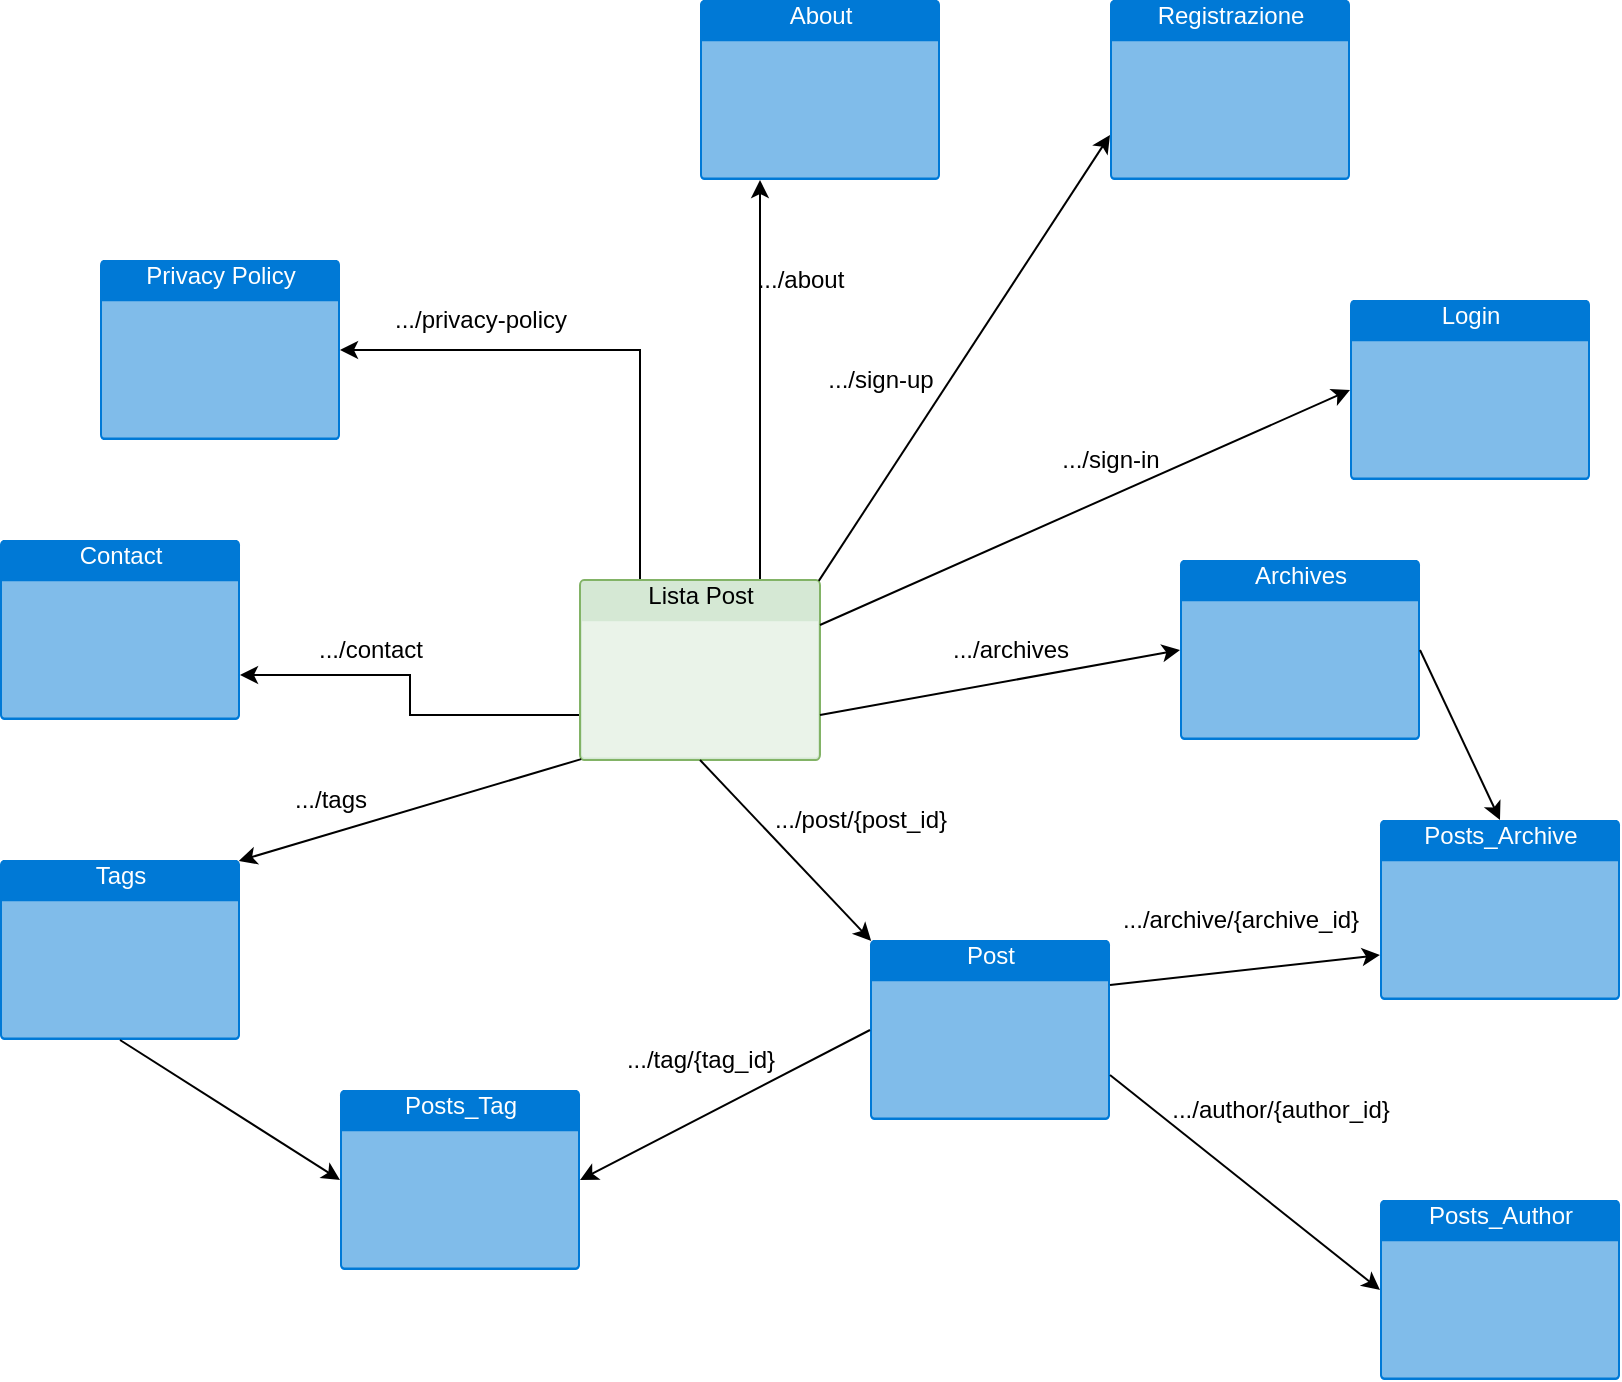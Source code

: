 <mxfile version="13.7.9" type="device" pages="3"><diagram id="DKYtRL0WyXP0NX1jzIjY" name="Utenti non registrati"><mxGraphModel dx="1278" dy="948" grid="1" gridSize="10" guides="1" tooltips="1" connect="1" arrows="1" fold="1" page="1" pageScale="1" pageWidth="3300" pageHeight="4681" math="0" shadow="0"><root><mxCell id="0"/><mxCell id="1" parent="0"/><mxCell id="1zXr4E3dxnPOy6myLb9z-4" value=".../privacy-policy" style="text;html=1;align=center;verticalAlign=middle;resizable=0;points=[];autosize=1;" parent="1" vertex="1"><mxGeometry x="520" y="450" width="100" height="20" as="geometry"/></mxCell><mxCell id="1zXr4E3dxnPOy6myLb9z-3" style="edgeStyle=orthogonalEdgeStyle;rounded=0;orthogonalLoop=1;jettySize=auto;html=1;exitX=0.25;exitY=0;exitDx=0;exitDy=0;exitPerimeter=0;entryX=1;entryY=0.5;entryDx=0;entryDy=0;entryPerimeter=0;" parent="1" source="1zXr4E3dxnPOy6myLb9z-1" target="1zXr4E3dxnPOy6myLb9z-2" edge="1"><mxGeometry relative="1" as="geometry"/></mxCell><mxCell id="1zXr4E3dxnPOy6myLb9z-14" style="edgeStyle=orthogonalEdgeStyle;rounded=0;orthogonalLoop=1;jettySize=auto;html=1;exitX=0;exitY=0.75;exitDx=0;exitDy=0;exitPerimeter=0;entryX=1;entryY=0.75;entryDx=0;entryDy=0;entryPerimeter=0;" parent="1" source="1zXr4E3dxnPOy6myLb9z-1" target="1zXr4E3dxnPOy6myLb9z-13" edge="1"><mxGeometry relative="1" as="geometry"/></mxCell><mxCell id="1zXr4E3dxnPOy6myLb9z-18" style="edgeStyle=orthogonalEdgeStyle;rounded=0;orthogonalLoop=1;jettySize=auto;html=1;exitX=0.75;exitY=0;exitDx=0;exitDy=0;exitPerimeter=0;entryX=0.25;entryY=1;entryDx=0;entryDy=0;entryPerimeter=0;" parent="1" source="1zXr4E3dxnPOy6myLb9z-1" target="1zXr4E3dxnPOy6myLb9z-17" edge="1"><mxGeometry relative="1" as="geometry"/></mxCell><mxCell id="1zXr4E3dxnPOy6myLb9z-1" value="Lista Post&lt;br&gt;" style="html=1;strokeColor=#82b366;fillColor=#d5e8d4;labelPosition=center;verticalLabelPosition=middle;verticalAlign=top;align=center;fontSize=12;outlineConnect=0;spacingTop=-6;shape=mxgraph.sitemap.page;" parent="1" vertex="1"><mxGeometry x="620" y="590" width="120" height="90" as="geometry"/></mxCell><mxCell id="1zXr4E3dxnPOy6myLb9z-2" value="Privacy Policy" style="html=1;strokeColor=none;fillColor=#0079D6;labelPosition=center;verticalLabelPosition=middle;verticalAlign=top;align=center;fontSize=12;outlineConnect=0;spacingTop=-6;fontColor=#FFFFFF;shape=mxgraph.sitemap.page;" parent="1" vertex="1"><mxGeometry x="380" y="430" width="120" height="90" as="geometry"/></mxCell><mxCell id="1zXr4E3dxnPOy6myLb9z-5" value="Posts_Tag" style="html=1;strokeColor=none;fillColor=#0079D6;labelPosition=center;verticalLabelPosition=middle;verticalAlign=top;align=center;fontSize=12;outlineConnect=0;spacingTop=-6;fontColor=#FFFFFF;shape=mxgraph.sitemap.page;" parent="1" vertex="1"><mxGeometry x="500" y="845" width="120" height="90" as="geometry"/></mxCell><mxCell id="1zXr4E3dxnPOy6myLb9z-7" value=".../tag/{tag_id}" style="text;html=1;align=center;verticalAlign=middle;resizable=0;points=[];autosize=1;" parent="1" vertex="1"><mxGeometry x="635" y="820" width="90" height="20" as="geometry"/></mxCell><mxCell id="1zXr4E3dxnPOy6myLb9z-8" value="Post" style="html=1;strokeColor=none;fillColor=#0079D6;labelPosition=center;verticalLabelPosition=middle;verticalAlign=top;align=center;fontSize=12;outlineConnect=0;spacingTop=-6;fontColor=#FFFFFF;shape=mxgraph.sitemap.page;" parent="1" vertex="1"><mxGeometry x="765" y="770" width="120" height="90" as="geometry"/></mxCell><mxCell id="1zXr4E3dxnPOy6myLb9z-10" value=".../post/{post_id}" style="text;html=1;align=center;verticalAlign=middle;resizable=0;points=[];autosize=1;" parent="1" vertex="1"><mxGeometry x="710" y="700" width="100" height="20" as="geometry"/></mxCell><mxCell id="1zXr4E3dxnPOy6myLb9z-13" value="Contact" style="html=1;strokeColor=none;fillColor=#0079D6;labelPosition=center;verticalLabelPosition=middle;verticalAlign=top;align=center;fontSize=12;outlineConnect=0;spacingTop=-6;fontColor=#FFFFFF;shape=mxgraph.sitemap.page;" parent="1" vertex="1"><mxGeometry x="330" y="570" width="120" height="90" as="geometry"/></mxCell><mxCell id="1zXr4E3dxnPOy6myLb9z-15" value=".../contact" style="text;html=1;align=center;verticalAlign=middle;resizable=0;points=[];autosize=1;" parent="1" vertex="1"><mxGeometry x="480" y="615" width="70" height="20" as="geometry"/></mxCell><mxCell id="1zXr4E3dxnPOy6myLb9z-17" value="About" style="html=1;strokeColor=none;fillColor=#0079D6;labelPosition=center;verticalLabelPosition=middle;verticalAlign=top;align=center;fontSize=12;outlineConnect=0;spacingTop=-6;fontColor=#FFFFFF;shape=mxgraph.sitemap.page;" parent="1" vertex="1"><mxGeometry x="680" y="300" width="120" height="90" as="geometry"/></mxCell><mxCell id="1zXr4E3dxnPOy6myLb9z-19" value=".../about" style="text;html=1;align=center;verticalAlign=middle;resizable=0;points=[];autosize=1;" parent="1" vertex="1"><mxGeometry x="700" y="430" width="60" height="20" as="geometry"/></mxCell><mxCell id="1zXr4E3dxnPOy6myLb9z-20" value="Login" style="html=1;strokeColor=none;fillColor=#0079D6;labelPosition=center;verticalLabelPosition=middle;verticalAlign=top;align=center;fontSize=12;outlineConnect=0;spacingTop=-6;fontColor=#FFFFFF;shape=mxgraph.sitemap.page;" parent="1" vertex="1"><mxGeometry x="1005" y="450" width="120" height="90" as="geometry"/></mxCell><mxCell id="1zXr4E3dxnPOy6myLb9z-22" value=".../sign-in" style="text;html=1;align=center;verticalAlign=middle;resizable=0;points=[];autosize=1;" parent="1" vertex="1"><mxGeometry x="855" y="520" width="60" height="20" as="geometry"/></mxCell><mxCell id="1zXr4E3dxnPOy6myLb9z-31" value="Registrazione" style="html=1;strokeColor=none;fillColor=#0079D6;labelPosition=center;verticalLabelPosition=middle;verticalAlign=top;align=center;fontSize=12;outlineConnect=0;spacingTop=-6;fontColor=#FFFFFF;shape=mxgraph.sitemap.page;" parent="1" vertex="1"><mxGeometry x="885" y="300" width="120" height="90" as="geometry"/></mxCell><mxCell id="1zXr4E3dxnPOy6myLb9z-32" value="" style="endArrow=classic;html=1;entryX=0;entryY=0.75;entryDx=0;entryDy=0;entryPerimeter=0;exitX=0.995;exitY=0.005;exitDx=0;exitDy=0;exitPerimeter=0;" parent="1" source="1zXr4E3dxnPOy6myLb9z-1" target="1zXr4E3dxnPOy6myLb9z-31" edge="1"><mxGeometry width="50" height="50" relative="1" as="geometry"><mxPoint x="770" y="570" as="sourcePoint"/><mxPoint x="820" y="520" as="targetPoint"/></mxGeometry></mxCell><mxCell id="1zXr4E3dxnPOy6myLb9z-33" value=".../sign-up" style="text;html=1;align=center;verticalAlign=middle;resizable=0;points=[];autosize=1;" parent="1" vertex="1"><mxGeometry x="735" y="480" width="70" height="20" as="geometry"/></mxCell><mxCell id="1zXr4E3dxnPOy6myLb9z-34" value="Posts_Author" style="html=1;strokeColor=none;fillColor=#0079D6;labelPosition=center;verticalLabelPosition=middle;verticalAlign=top;align=center;fontSize=12;outlineConnect=0;spacingTop=-6;fontColor=#FFFFFF;shape=mxgraph.sitemap.page;" parent="1" vertex="1"><mxGeometry x="1020" y="900" width="120" height="90" as="geometry"/></mxCell><mxCell id="zaWRcti7B9OVPcXY4Fcp-1" value="Posts_Archive" style="html=1;strokeColor=none;fillColor=#0079D6;labelPosition=center;verticalLabelPosition=middle;verticalAlign=top;align=center;fontSize=12;outlineConnect=0;spacingTop=-6;fontColor=#FFFFFF;shape=mxgraph.sitemap.page;" parent="1" vertex="1"><mxGeometry x="1020" y="710" width="120" height="90" as="geometry"/></mxCell><mxCell id="zaWRcti7B9OVPcXY4Fcp-3" value=".../archive/{archive_id}" style="text;html=1;align=center;verticalAlign=middle;resizable=0;points=[];autosize=1;" parent="1" vertex="1"><mxGeometry x="885" y="750" width="130" height="20" as="geometry"/></mxCell><mxCell id="zaWRcti7B9OVPcXY4Fcp-4" value=".../author/{author_id}" style="text;html=1;align=center;verticalAlign=middle;resizable=0;points=[];autosize=1;" parent="1" vertex="1"><mxGeometry x="910" y="845" width="120" height="20" as="geometry"/></mxCell><mxCell id="zaWRcti7B9OVPcXY4Fcp-5" value="" style="endArrow=classic;html=1;exitX=1;exitY=0.25;exitDx=0;exitDy=0;exitPerimeter=0;entryX=0;entryY=0.5;entryDx=0;entryDy=0;entryPerimeter=0;" parent="1" source="1zXr4E3dxnPOy6myLb9z-1" target="1zXr4E3dxnPOy6myLb9z-20" edge="1"><mxGeometry width="50" height="50" relative="1" as="geometry"><mxPoint x="730" y="520" as="sourcePoint"/><mxPoint x="780" y="470" as="targetPoint"/></mxGeometry></mxCell><mxCell id="zaWRcti7B9OVPcXY4Fcp-7" value="Tags" style="html=1;strokeColor=none;fillColor=#0079D6;labelPosition=center;verticalLabelPosition=middle;verticalAlign=top;align=center;fontSize=12;outlineConnect=0;spacingTop=-6;fontColor=#FFFFFF;shape=mxgraph.sitemap.page;" parent="1" vertex="1"><mxGeometry x="330" y="730" width="120" height="90" as="geometry"/></mxCell><mxCell id="zaWRcti7B9OVPcXY4Fcp-8" value="" style="endArrow=classic;html=1;exitX=0;exitY=0.5;exitDx=0;exitDy=0;exitPerimeter=0;entryX=1;entryY=0.5;entryDx=0;entryDy=0;entryPerimeter=0;" parent="1" source="1zXr4E3dxnPOy6myLb9z-8" target="1zXr4E3dxnPOy6myLb9z-5" edge="1"><mxGeometry width="50" height="50" relative="1" as="geometry"><mxPoint x="630" y="920" as="sourcePoint"/><mxPoint x="680" y="870" as="targetPoint"/></mxGeometry></mxCell><mxCell id="zaWRcti7B9OVPcXY4Fcp-9" value="" style="endArrow=classic;html=1;exitX=0.005;exitY=0.995;exitDx=0;exitDy=0;exitPerimeter=0;entryX=0.995;entryY=0.005;entryDx=0;entryDy=0;entryPerimeter=0;" parent="1" source="1zXr4E3dxnPOy6myLb9z-1" target="zaWRcti7B9OVPcXY4Fcp-7" edge="1"><mxGeometry width="50" height="50" relative="1" as="geometry"><mxPoint x="510" y="800" as="sourcePoint"/><mxPoint x="560" y="750" as="targetPoint"/></mxGeometry></mxCell><mxCell id="zaWRcti7B9OVPcXY4Fcp-11" value=".../tags" style="text;html=1;align=center;verticalAlign=middle;resizable=0;points=[];autosize=1;" parent="1" vertex="1"><mxGeometry x="470" y="690" width="50" height="20" as="geometry"/></mxCell><mxCell id="zaWRcti7B9OVPcXY4Fcp-12" value="" style="endArrow=classic;html=1;exitX=0.5;exitY=1;exitDx=0;exitDy=0;exitPerimeter=0;entryX=0;entryY=0.5;entryDx=0;entryDy=0;entryPerimeter=0;" parent="1" source="zaWRcti7B9OVPcXY4Fcp-7" target="1zXr4E3dxnPOy6myLb9z-5" edge="1"><mxGeometry width="50" height="50" relative="1" as="geometry"><mxPoint x="330" y="940" as="sourcePoint"/><mxPoint x="380" y="890" as="targetPoint"/></mxGeometry></mxCell><mxCell id="zaWRcti7B9OVPcXY4Fcp-14" value="" style="endArrow=classic;html=1;exitX=0.5;exitY=1;exitDx=0;exitDy=0;exitPerimeter=0;entryX=0.005;entryY=0.005;entryDx=0;entryDy=0;entryPerimeter=0;" parent="1" source="1zXr4E3dxnPOy6myLb9z-1" target="1zXr4E3dxnPOy6myLb9z-8" edge="1"><mxGeometry width="50" height="50" relative="1" as="geometry"><mxPoint x="650" y="800" as="sourcePoint"/><mxPoint x="700" y="750" as="targetPoint"/></mxGeometry></mxCell><mxCell id="zaWRcti7B9OVPcXY4Fcp-15" value="" style="endArrow=classic;html=1;exitX=1;exitY=0.75;exitDx=0;exitDy=0;exitPerimeter=0;entryX=0;entryY=0.5;entryDx=0;entryDy=0;entryPerimeter=0;" parent="1" source="1zXr4E3dxnPOy6myLb9z-8" target="1zXr4E3dxnPOy6myLb9z-34" edge="1"><mxGeometry width="50" height="50" relative="1" as="geometry"><mxPoint x="900" y="1000" as="sourcePoint"/><mxPoint x="950" y="950" as="targetPoint"/></mxGeometry></mxCell><mxCell id="zaWRcti7B9OVPcXY4Fcp-16" value="" style="endArrow=classic;html=1;exitX=1;exitY=0.25;exitDx=0;exitDy=0;exitPerimeter=0;entryX=0;entryY=0.75;entryDx=0;entryDy=0;entryPerimeter=0;" parent="1" source="1zXr4E3dxnPOy6myLb9z-8" target="zaWRcti7B9OVPcXY4Fcp-1" edge="1"><mxGeometry width="50" height="50" relative="1" as="geometry"><mxPoint x="950" y="820" as="sourcePoint"/><mxPoint x="1000" y="770" as="targetPoint"/></mxGeometry></mxCell><mxCell id="zaWRcti7B9OVPcXY4Fcp-17" value="Archives" style="html=1;strokeColor=none;fillColor=#0079D6;labelPosition=center;verticalLabelPosition=middle;verticalAlign=top;align=center;fontSize=12;outlineConnect=0;spacingTop=-6;fontColor=#FFFFFF;shape=mxgraph.sitemap.page;" parent="1" vertex="1"><mxGeometry x="920" y="580" width="120" height="90" as="geometry"/></mxCell><mxCell id="zaWRcti7B9OVPcXY4Fcp-18" value="" style="endArrow=classic;html=1;exitX=1;exitY=0.75;exitDx=0;exitDy=0;exitPerimeter=0;entryX=0;entryY=0.5;entryDx=0;entryDy=0;entryPerimeter=0;" parent="1" source="1zXr4E3dxnPOy6myLb9z-1" target="zaWRcti7B9OVPcXY4Fcp-17" edge="1"><mxGeometry width="50" height="50" relative="1" as="geometry"><mxPoint x="830" y="680" as="sourcePoint"/><mxPoint x="880" y="630" as="targetPoint"/></mxGeometry></mxCell><mxCell id="zaWRcti7B9OVPcXY4Fcp-19" value="" style="endArrow=classic;html=1;exitX=1;exitY=0.5;exitDx=0;exitDy=0;exitPerimeter=0;entryX=0.5;entryY=0;entryDx=0;entryDy=0;entryPerimeter=0;" parent="1" source="zaWRcti7B9OVPcXY4Fcp-17" target="zaWRcti7B9OVPcXY4Fcp-1" edge="1"><mxGeometry width="50" height="50" relative="1" as="geometry"><mxPoint x="1140" y="640" as="sourcePoint"/><mxPoint x="1190" y="590" as="targetPoint"/></mxGeometry></mxCell><mxCell id="zaWRcti7B9OVPcXY4Fcp-20" value=".../archives" style="text;html=1;align=center;verticalAlign=middle;resizable=0;points=[];autosize=1;" parent="1" vertex="1"><mxGeometry x="800" y="615" width="70" height="20" as="geometry"/></mxCell></root></mxGraphModel></diagram><diagram id="Bfm7v6-YdujsNiRxr826" name="Utenti autenticati"><mxGraphModel dx="1086" dy="806" grid="1" gridSize="10" guides="1" tooltips="1" connect="1" arrows="1" fold="1" page="1" pageScale="1" pageWidth="3300" pageHeight="4681" math="0" shadow="0"><root><mxCell id="M77mrjHyZ-LcCbb4C94L-0"/><mxCell id="M77mrjHyZ-LcCbb4C94L-1" parent="M77mrjHyZ-LcCbb4C94L-0"/><mxCell id="pf2yN6vaCYIAkmHoJDZb-4" value="Lista Post" style="html=1;strokeColor=#82b366;fillColor=#d5e8d4;labelPosition=center;verticalLabelPosition=middle;verticalAlign=top;align=center;fontSize=12;outlineConnect=0;spacingTop=-6;shape=mxgraph.sitemap.page;" parent="M77mrjHyZ-LcCbb4C94L-1" vertex="1"><mxGeometry x="620" y="590" width="150" height="110" as="geometry"/></mxCell><mxCell id="pf2yN6vaCYIAkmHoJDZb-39" style="edgeStyle=orthogonalEdgeStyle;rounded=0;orthogonalLoop=1;jettySize=auto;html=1;exitX=1;exitY=0.5;exitDx=0;exitDy=0;exitPerimeter=0;" parent="M77mrjHyZ-LcCbb4C94L-1" source="pf2yN6vaCYIAkmHoJDZb-14" target="pf2yN6vaCYIAkmHoJDZb-38" edge="1"><mxGeometry relative="1" as="geometry"/></mxCell><mxCell id="pf2yN6vaCYIAkmHoJDZb-14" value="Profilo personale" style="html=1;strokeColor=none;fillColor=#0079D6;labelPosition=center;verticalLabelPosition=middle;verticalAlign=top;align=center;fontSize=12;outlineConnect=0;spacingTop=-6;fontColor=#FFFFFF;shape=mxgraph.sitemap.page;" parent="M77mrjHyZ-LcCbb4C94L-1" vertex="1"><mxGeometry x="1000" y="560" width="120" height="90" as="geometry"/></mxCell><mxCell id="pf2yN6vaCYIAkmHoJDZb-15" value=".../my-account" style="text;html=1;align=center;verticalAlign=middle;resizable=0;points=[];autosize=1;" parent="M77mrjHyZ-LcCbb4C94L-1" vertex="1"><mxGeometry x="890" y="590" width="90" height="20" as="geometry"/></mxCell><mxCell id="pf2yN6vaCYIAkmHoJDZb-17" value="" style="endArrow=classic;html=1;exitX=0.5;exitY=0;exitDx=0;exitDy=0;exitPerimeter=0;" parent="M77mrjHyZ-LcCbb4C94L-1" source="pf2yN6vaCYIAkmHoJDZb-4" target="pf2yN6vaCYIAkmHoJDZb-4" edge="1"><mxGeometry width="50" height="50" relative="1" as="geometry"><mxPoint x="770" y="570" as="sourcePoint"/><mxPoint x="670" y="480" as="targetPoint"/><Array as="points"><mxPoint x="740" y="530"/></Array></mxGeometry></mxCell><mxCell id="pf2yN6vaCYIAkmHoJDZb-18" value=".../logout" style="text;html=1;align=center;verticalAlign=middle;resizable=0;points=[];autosize=1;" parent="M77mrjHyZ-LcCbb4C94L-1" vertex="1"><mxGeometry x="665" y="510" width="60" height="20" as="geometry"/></mxCell><mxCell id="pf2yN6vaCYIAkmHoJDZb-23" value="" style="endArrow=classic;html=1;entryX=0;entryY=0.5;entryDx=0;entryDy=0;entryPerimeter=0;exitX=1;exitY=0.5;exitDx=0;exitDy=0;exitPerimeter=0;" parent="M77mrjHyZ-LcCbb4C94L-1" source="pf2yN6vaCYIAkmHoJDZb-4" target="pf2yN6vaCYIAkmHoJDZb-14" edge="1"><mxGeometry width="50" height="50" relative="1" as="geometry"><mxPoint x="780" y="640" as="sourcePoint"/><mxPoint x="780" y="470" as="targetPoint"/></mxGeometry></mxCell><mxCell id="pf2yN6vaCYIAkmHoJDZb-38" value="Modifica profilo" style="html=1;strokeColor=none;fillColor=#0079D6;labelPosition=center;verticalLabelPosition=middle;verticalAlign=top;align=center;fontSize=12;outlineConnect=0;spacingTop=-6;fontColor=#FFFFFF;shape=mxgraph.sitemap.page;" parent="M77mrjHyZ-LcCbb4C94L-1" vertex="1"><mxGeometry x="1260" y="560" width="120" height="90" as="geometry"/></mxCell><mxCell id="pf2yN6vaCYIAkmHoJDZb-40" value=".../edit-account" style="text;html=1;align=center;verticalAlign=middle;resizable=0;points=[];autosize=1;" parent="M77mrjHyZ-LcCbb4C94L-1" vertex="1"><mxGeometry x="1140" y="610" width="90" height="20" as="geometry"/></mxCell><mxCell id="pf2yN6vaCYIAkmHoJDZb-41" value="Post personali" style="html=1;strokeColor=none;fillColor=#0079D6;labelPosition=center;verticalLabelPosition=middle;verticalAlign=top;align=center;fontSize=12;outlineConnect=0;spacingTop=-6;fontColor=#FFFFFF;shape=mxgraph.sitemap.page;" parent="M77mrjHyZ-LcCbb4C94L-1" vertex="1"><mxGeometry x="1000" y="430" width="120" height="90" as="geometry"/></mxCell><mxCell id="pf2yN6vaCYIAkmHoJDZb-42" value="" style="endArrow=classic;html=1;entryX=0.005;entryY=0.995;entryDx=0;entryDy=0;entryPerimeter=0;" parent="M77mrjHyZ-LcCbb4C94L-1" target="pf2yN6vaCYIAkmHoJDZb-41" edge="1"><mxGeometry width="50" height="50" relative="1" as="geometry"><mxPoint x="770" y="645" as="sourcePoint"/><mxPoint x="810" y="490" as="targetPoint"/></mxGeometry></mxCell><mxCell id="pf2yN6vaCYIAkmHoJDZb-43" value=".../my-posts" style="text;html=1;align=center;verticalAlign=middle;resizable=0;points=[];autosize=1;" parent="M77mrjHyZ-LcCbb4C94L-1" vertex="1"><mxGeometry x="890" y="520" width="80" height="20" as="geometry"/></mxCell><mxCell id="pf2yN6vaCYIAkmHoJDZb-46" value="Modifica post" style="html=1;strokeColor=none;fillColor=#0079D6;labelPosition=center;verticalLabelPosition=middle;verticalAlign=top;align=center;fontSize=12;outlineConnect=0;spacingTop=-6;fontColor=#FFFFFF;shape=mxgraph.sitemap.page;" parent="M77mrjHyZ-LcCbb4C94L-1" vertex="1"><mxGeometry x="1260" y="455" width="120" height="90" as="geometry"/></mxCell><mxCell id="pf2yN6vaCYIAkmHoJDZb-48" value=".../edit-post/{post_id}" style="text;html=1;align=center;verticalAlign=middle;resizable=0;points=[];autosize=1;" parent="M77mrjHyZ-LcCbb4C94L-1" vertex="1"><mxGeometry x="1105" y="520" width="130" height="20" as="geometry"/></mxCell><mxCell id="pf2yN6vaCYIAkmHoJDZb-51" value="Cancella post" style="html=1;strokeColor=none;fillColor=#0079D6;labelPosition=center;verticalLabelPosition=middle;verticalAlign=top;align=center;fontSize=12;outlineConnect=0;spacingTop=-6;fontColor=#FFFFFF;shape=mxgraph.sitemap.page;" parent="M77mrjHyZ-LcCbb4C94L-1" vertex="1"><mxGeometry x="1260" y="330" width="120" height="90" as="geometry"/></mxCell><mxCell id="pf2yN6vaCYIAkmHoJDZb-53" value=".../delete-post/{post_id}" style="text;html=1;align=center;verticalAlign=middle;resizable=0;points=[];autosize=1;" parent="M77mrjHyZ-LcCbb4C94L-1" vertex="1"><mxGeometry x="1100" y="380" width="140" height="20" as="geometry"/></mxCell><mxCell id="HFWcGV9FyIGJ2f8uqOpE-0" value="" style="endArrow=classic;html=1;" parent="M77mrjHyZ-LcCbb4C94L-1" target="HFWcGV9FyIGJ2f8uqOpE-3" edge="1"><mxGeometry width="50" height="50" relative="1" as="geometry"><mxPoint x="770" y="640" as="sourcePoint"/><mxPoint x="1010" y="640" as="targetPoint"/></mxGeometry></mxCell><mxCell id="HFWcGV9FyIGJ2f8uqOpE-1" value="Modifica Commento" style="html=1;strokeColor=none;fillColor=#0079D6;labelPosition=center;verticalLabelPosition=middle;verticalAlign=top;align=center;fontSize=12;outlineConnect=0;spacingTop=-6;fontColor=#FFFFFF;shape=mxgraph.sitemap.page;" parent="M77mrjHyZ-LcCbb4C94L-1" vertex="1"><mxGeometry x="1260" y="680" width="120" height="90" as="geometry"/></mxCell><mxCell id="HFWcGV9FyIGJ2f8uqOpE-2" value=".../my-comments" style="text;html=1;align=center;verticalAlign=middle;resizable=0;points=[];autosize=1;" parent="M77mrjHyZ-LcCbb4C94L-1" vertex="1"><mxGeometry x="890" y="670" width="100" height="20" as="geometry"/></mxCell><mxCell id="HFWcGV9FyIGJ2f8uqOpE-3" value="Commenti Personali" style="html=1;strokeColor=none;fillColor=#0079D6;labelPosition=center;verticalLabelPosition=middle;verticalAlign=top;align=center;fontSize=12;outlineConnect=0;spacingTop=-6;fontColor=#FFFFFF;shape=mxgraph.sitemap.page;" parent="M77mrjHyZ-LcCbb4C94L-1" vertex="1"><mxGeometry x="1000" y="720" width="120" height="90" as="geometry"/></mxCell><mxCell id="HFWcGV9FyIGJ2f8uqOpE-4" value="Cancella Commento" style="html=1;strokeColor=none;fillColor=#0079D6;labelPosition=center;verticalLabelPosition=middle;verticalAlign=top;align=center;fontSize=12;outlineConnect=0;spacingTop=-6;fontColor=#FFFFFF;shape=mxgraph.sitemap.page;" parent="M77mrjHyZ-LcCbb4C94L-1" vertex="1"><mxGeometry x="1260" y="820" width="120" height="90" as="geometry"/></mxCell><mxCell id="HFWcGV9FyIGJ2f8uqOpE-5" value="" style="endArrow=classic;html=1;exitX=1;exitY=0.25;exitDx=0;exitDy=0;exitPerimeter=0;" parent="M77mrjHyZ-LcCbb4C94L-1" source="HFWcGV9FyIGJ2f8uqOpE-3" target="HFWcGV9FyIGJ2f8uqOpE-1" edge="1"><mxGeometry width="50" height="50" relative="1" as="geometry"><mxPoint x="1150" y="610" as="sourcePoint"/><mxPoint x="1200" y="560" as="targetPoint"/></mxGeometry></mxCell><mxCell id="HFWcGV9FyIGJ2f8uqOpE-6" value="" style="endArrow=classic;html=1;" parent="M77mrjHyZ-LcCbb4C94L-1" source="HFWcGV9FyIGJ2f8uqOpE-3" target="HFWcGV9FyIGJ2f8uqOpE-4" edge="1"><mxGeometry width="50" height="50" relative="1" as="geometry"><mxPoint x="1150" y="680" as="sourcePoint"/><mxPoint x="1230" y="740" as="targetPoint"/></mxGeometry></mxCell><mxCell id="HFWcGV9FyIGJ2f8uqOpE-7" value=".../delete-comment/{comment_id}" style="text;html=1;align=center;verticalAlign=middle;resizable=0;points=[];autosize=1;" parent="M77mrjHyZ-LcCbb4C94L-1" vertex="1"><mxGeometry x="1061" y="830" width="190" height="20" as="geometry"/></mxCell><mxCell id="HFWcGV9FyIGJ2f8uqOpE-8" value=".../edit-comment/{comment_id}" style="text;html=1;align=center;verticalAlign=middle;resizable=0;points=[];autosize=1;" parent="M77mrjHyZ-LcCbb4C94L-1" vertex="1"><mxGeometry x="1071" y="700" width="180" height="20" as="geometry"/></mxCell><mxCell id="tDGTUqotynGkM98vsLRY-0" value="" style="endArrow=classic;html=1;entryX=0;entryY=0.5;entryDx=0;entryDy=0;entryPerimeter=0;" parent="M77mrjHyZ-LcCbb4C94L-1" target="tDGTUqotynGkM98vsLRY-1" edge="1"><mxGeometry width="50" height="50" relative="1" as="geometry"><mxPoint x="770" y="640" as="sourcePoint"/><mxPoint x="1070" y="810" as="targetPoint"/></mxGeometry></mxCell><mxCell id="tDGTUqotynGkM98vsLRY-1" value="Nuovo Post" style="html=1;strokeColor=none;fillColor=#0079D6;labelPosition=center;verticalLabelPosition=middle;verticalAlign=top;align=center;fontSize=12;outlineConnect=0;spacingTop=-6;fontColor=#FFFFFF;shape=mxgraph.sitemap.page;" parent="M77mrjHyZ-LcCbb4C94L-1" vertex="1"><mxGeometry x="1000" y="870" width="120" height="90" as="geometry"/></mxCell><mxCell id="tDGTUqotynGkM98vsLRY-2" value=".../new-post&lt;br&gt;" style="text;html=1;align=center;verticalAlign=middle;resizable=0;points=[];autosize=1;" parent="M77mrjHyZ-LcCbb4C94L-1" vertex="1"><mxGeometry x="900" y="800" width="80" height="20" as="geometry"/></mxCell><mxCell id="-VaL1ET6QBSIPjZL1OGp-1" value="" style="endArrow=classic;html=1;entryX=0;entryY=0.5;entryDx=0;entryDy=0;entryPerimeter=0;" parent="M77mrjHyZ-LcCbb4C94L-1" target="pf2yN6vaCYIAkmHoJDZb-51" edge="1"><mxGeometry width="50" height="50" relative="1" as="geometry"><mxPoint x="1120" y="455" as="sourcePoint"/><mxPoint x="1170" y="405" as="targetPoint"/></mxGeometry></mxCell><mxCell id="-VaL1ET6QBSIPjZL1OGp-2" value="" style="endArrow=classic;html=1;entryX=0;entryY=0.75;entryDx=0;entryDy=0;entryPerimeter=0;" parent="M77mrjHyZ-LcCbb4C94L-1" source="pf2yN6vaCYIAkmHoJDZb-41" target="pf2yN6vaCYIAkmHoJDZb-46" edge="1"><mxGeometry width="50" height="50" relative="1" as="geometry"><mxPoint x="1136" y="480" as="sourcePoint"/><mxPoint x="1186" y="430" as="targetPoint"/></mxGeometry></mxCell></root></mxGraphModel></diagram><diagram id="MXEMTeh726jIhtfubgH_" name="Admin"><mxGraphModel dx="1086" dy="806" grid="1" gridSize="10" guides="1" tooltips="1" connect="1" arrows="1" fold="1" page="1" pageScale="1" pageWidth="3300" pageHeight="4681" math="0" shadow="0"><root><mxCell id="4jHqKsB1oHpSWsvtvXtQ-0"/><mxCell id="4jHqKsB1oHpSWsvtvXtQ-1" parent="4jHqKsB1oHpSWsvtvXtQ-0"/><mxCell id="7Rr9mYwOvpVhduwID-yM-5" value="Lista Post" style="html=1;strokeColor=#82b366;fillColor=#d5e8d4;labelPosition=center;verticalLabelPosition=middle;verticalAlign=top;align=center;fontSize=12;outlineConnect=0;spacingTop=-6;shape=mxgraph.sitemap.page;" parent="4jHqKsB1oHpSWsvtvXtQ-1" vertex="1"><mxGeometry x="620" y="590" width="150" height="110" as="geometry"/></mxCell><mxCell id="7Rr9mYwOvpVhduwID-yM-15" style="edgeStyle=orthogonalEdgeStyle;rounded=0;orthogonalLoop=1;jettySize=auto;html=1;exitX=1;exitY=0.5;exitDx=0;exitDy=0;exitPerimeter=0;" parent="4jHqKsB1oHpSWsvtvXtQ-1" source="7Rr9mYwOvpVhduwID-yM-16" target="7Rr9mYwOvpVhduwID-yM-37" edge="1"><mxGeometry relative="1" as="geometry"/></mxCell><mxCell id="7Rr9mYwOvpVhduwID-yM-16" value="Profilo personale" style="html=1;strokeColor=none;fillColor=#0079D6;labelPosition=center;verticalLabelPosition=middle;verticalAlign=top;align=center;fontSize=12;outlineConnect=0;spacingTop=-6;fontColor=#FFFFFF;shape=mxgraph.sitemap.page;" parent="4jHqKsB1oHpSWsvtvXtQ-1" vertex="1"><mxGeometry x="1240" y="530" width="115" height="90" as="geometry"/></mxCell><mxCell id="7Rr9mYwOvpVhduwID-yM-17" value=".../my-account" style="text;html=1;align=center;verticalAlign=middle;resizable=0;points=[];autosize=1;" parent="4jHqKsB1oHpSWsvtvXtQ-1" vertex="1"><mxGeometry x="1110" y="550" width="90" height="20" as="geometry"/></mxCell><mxCell id="7Rr9mYwOvpVhduwID-yM-24" value="" style="endArrow=classic;html=1;exitX=1;exitY=0.5;exitDx=0;exitDy=0;exitPerimeter=0;entryX=0;entryY=0.5;entryDx=0;entryDy=0;entryPerimeter=0;" parent="4jHqKsB1oHpSWsvtvXtQ-1" source="7Rr9mYwOvpVhduwID-yM-5" target="7Rr9mYwOvpVhduwID-yM-16" edge="1"><mxGeometry width="50" height="50" relative="1" as="geometry"><mxPoint x="730" y="520" as="sourcePoint"/><mxPoint x="780" y="470" as="targetPoint"/></mxGeometry></mxCell><mxCell id="7Rr9mYwOvpVhduwID-yM-25" value="Tags" style="html=1;strokeColor=none;fillColor=#0079D6;labelPosition=center;verticalLabelPosition=middle;verticalAlign=top;align=center;fontSize=12;outlineConnect=0;spacingTop=-6;fontColor=#FFFFFF;shape=mxgraph.sitemap.page;" parent="4jHqKsB1oHpSWsvtvXtQ-1" vertex="1"><mxGeometry x="500" y="840" width="120" height="90" as="geometry"/></mxCell><mxCell id="7Rr9mYwOvpVhduwID-yM-27" value="" style="endArrow=classic;html=1;exitX=0.5;exitY=1;exitDx=0;exitDy=0;exitPerimeter=0;entryX=0.5;entryY=0;entryDx=0;entryDy=0;entryPerimeter=0;" parent="4jHqKsB1oHpSWsvtvXtQ-1" source="7Rr9mYwOvpVhduwID-yM-5" target="7Rr9mYwOvpVhduwID-yM-25" edge="1"><mxGeometry width="50" height="50" relative="1" as="geometry"><mxPoint x="510" y="800" as="sourcePoint"/><mxPoint x="560" y="750" as="targetPoint"/></mxGeometry></mxCell><mxCell id="7Rr9mYwOvpVhduwID-yM-28" value=".../tags" style="text;html=1;align=center;verticalAlign=middle;resizable=0;points=[];autosize=1;" parent="4jHqKsB1oHpSWsvtvXtQ-1" vertex="1"><mxGeometry x="550" y="765" width="50" height="20" as="geometry"/></mxCell><mxCell id="7Rr9mYwOvpVhduwID-yM-33" value="Archives" style="html=1;strokeColor=none;fillColor=#0079D6;labelPosition=center;verticalLabelPosition=middle;verticalAlign=top;align=center;fontSize=12;outlineConnect=0;spacingTop=-6;fontColor=#FFFFFF;shape=mxgraph.sitemap.page;" parent="4jHqKsB1oHpSWsvtvXtQ-1" vertex="1"><mxGeometry x="780" y="840" width="120" height="90" as="geometry"/></mxCell><mxCell id="7Rr9mYwOvpVhduwID-yM-35" value=".../archives" style="text;html=1;align=center;verticalAlign=middle;resizable=0;points=[];autosize=1;" parent="4jHqKsB1oHpSWsvtvXtQ-1" vertex="1"><mxGeometry x="790" y="765" width="70" height="20" as="geometry"/></mxCell><mxCell id="7Rr9mYwOvpVhduwID-yM-37" value="Modifica profilo" style="html=1;strokeColor=none;fillColor=#0079D6;labelPosition=center;verticalLabelPosition=middle;verticalAlign=top;align=center;fontSize=12;outlineConnect=0;spacingTop=-6;fontColor=#FFFFFF;shape=mxgraph.sitemap.page;" parent="4jHqKsB1oHpSWsvtvXtQ-1" vertex="1"><mxGeometry x="1470" y="530" width="120" height="90" as="geometry"/></mxCell><mxCell id="7Rr9mYwOvpVhduwID-yM-38" value=".../edit-account" style="text;html=1;align=center;verticalAlign=middle;resizable=0;points=[];autosize=1;" parent="4jHqKsB1oHpSWsvtvXtQ-1" vertex="1"><mxGeometry x="1370" y="550" width="90" height="20" as="geometry"/></mxCell><mxCell id="7Rr9mYwOvpVhduwID-yM-40" value="Post personali" style="html=1;strokeColor=none;fillColor=#0079D6;labelPosition=center;verticalLabelPosition=middle;verticalAlign=top;align=center;fontSize=12;outlineConnect=0;spacingTop=-6;fontColor=#FFFFFF;shape=mxgraph.sitemap.page;" parent="4jHqKsB1oHpSWsvtvXtQ-1" vertex="1"><mxGeometry x="1241" y="400" width="120" height="90" as="geometry"/></mxCell><mxCell id="7Rr9mYwOvpVhduwID-yM-41" value="" style="endArrow=classic;html=1;entryX=0.005;entryY=0.995;entryDx=0;entryDy=0;entryPerimeter=0;exitX=1;exitY=0.5;exitDx=0;exitDy=0;exitPerimeter=0;" parent="4jHqKsB1oHpSWsvtvXtQ-1" source="7Rr9mYwOvpVhduwID-yM-5" target="7Rr9mYwOvpVhduwID-yM-40" edge="1"><mxGeometry width="50" height="50" relative="1" as="geometry"><mxPoint x="760" y="540" as="sourcePoint"/><mxPoint x="810" y="490" as="targetPoint"/></mxGeometry></mxCell><mxCell id="7Rr9mYwOvpVhduwID-yM-42" value=".../my-posts" style="text;html=1;align=center;verticalAlign=middle;resizable=0;points=[];autosize=1;" parent="4jHqKsB1oHpSWsvtvXtQ-1" vertex="1"><mxGeometry x="1111" y="480" width="80" height="20" as="geometry"/></mxCell><mxCell id="7Rr9mYwOvpVhduwID-yM-43" value="Modifica post" style="html=1;strokeColor=none;fillColor=#0079D6;labelPosition=center;verticalLabelPosition=middle;verticalAlign=top;align=center;fontSize=12;outlineConnect=0;spacingTop=-6;fontColor=#FFFFFF;shape=mxgraph.sitemap.page;" parent="4jHqKsB1oHpSWsvtvXtQ-1" vertex="1"><mxGeometry x="1470" y="420" width="120" height="90" as="geometry"/></mxCell><mxCell id="7Rr9mYwOvpVhduwID-yM-44" value=".../edit-post/{post_id}" style="text;html=1;align=center;verticalAlign=middle;resizable=0;points=[];autosize=1;" parent="4jHqKsB1oHpSWsvtvXtQ-1" vertex="1"><mxGeometry x="1340" y="490" width="130" height="20" as="geometry"/></mxCell><mxCell id="7Rr9mYwOvpVhduwID-yM-45" value="Cancella post" style="html=1;strokeColor=none;fillColor=#0079D6;labelPosition=center;verticalLabelPosition=middle;verticalAlign=top;align=center;fontSize=12;outlineConnect=0;spacingTop=-6;fontColor=#FFFFFF;shape=mxgraph.sitemap.page;" parent="4jHqKsB1oHpSWsvtvXtQ-1" vertex="1"><mxGeometry x="1470" y="290" width="120" height="90" as="geometry"/></mxCell><mxCell id="7Rr9mYwOvpVhduwID-yM-47" value=".../delete-post/{post_id}" style="text;html=1;align=center;verticalAlign=middle;resizable=0;points=[];autosize=1;" parent="4jHqKsB1oHpSWsvtvXtQ-1" vertex="1"><mxGeometry x="1310" y="330" width="140" height="20" as="geometry"/></mxCell><mxCell id="7Rr9mYwOvpVhduwID-yM-51" value="Gestione post" style="html=1;strokeColor=none;fillColor=#0079D6;labelPosition=center;verticalLabelPosition=middle;verticalAlign=top;align=center;fontSize=12;outlineConnect=0;spacingTop=-6;fontColor=#FFFFFF;shape=mxgraph.sitemap.page;" parent="4jHqKsB1oHpSWsvtvXtQ-1" vertex="1"><mxGeometry x="1241" y="660" width="109" height="80" as="geometry"/></mxCell><mxCell id="7Rr9mYwOvpVhduwID-yM-52" value="Gestione utenti" style="html=1;strokeColor=none;fillColor=#0079D6;labelPosition=center;verticalLabelPosition=middle;verticalAlign=top;align=center;fontSize=12;outlineConnect=0;spacingTop=-6;fontColor=#FFFFFF;shape=mxgraph.sitemap.page;" parent="4jHqKsB1oHpSWsvtvXtQ-1" vertex="1"><mxGeometry x="1241" y="765" width="109" height="75" as="geometry"/></mxCell><mxCell id="7Rr9mYwOvpVhduwID-yM-53" value="Gestione commenti" style="html=1;strokeColor=none;fillColor=#0079D6;labelPosition=center;verticalLabelPosition=middle;verticalAlign=top;align=center;fontSize=12;outlineConnect=0;spacingTop=-6;fontColor=#FFFFFF;shape=mxgraph.sitemap.page;" parent="4jHqKsB1oHpSWsvtvXtQ-1" vertex="1"><mxGeometry x="1240" y="880" width="110" height="70" as="geometry"/></mxCell><mxCell id="lBrT2cxJeQUt_pOovnDy-56" value="" style="endArrow=classic;html=1;exitX=1;exitY=0.5;exitDx=0;exitDy=0;exitPerimeter=0;entryX=0;entryY=0.5;entryDx=0;entryDy=0;entryPerimeter=0;" parent="4jHqKsB1oHpSWsvtvXtQ-1" source="7Rr9mYwOvpVhduwID-yM-5" target="7Rr9mYwOvpVhduwID-yM-51" edge="1"><mxGeometry width="50" height="50" relative="1" as="geometry"><mxPoint x="860" y="670" as="sourcePoint"/><mxPoint x="910" y="620" as="targetPoint"/></mxGeometry></mxCell><mxCell id="lBrT2cxJeQUt_pOovnDy-59" value="" style="endArrow=classic;html=1;exitX=1;exitY=0.5;exitDx=0;exitDy=0;exitPerimeter=0;entryX=0;entryY=0.5;entryDx=0;entryDy=0;entryPerimeter=0;" parent="4jHqKsB1oHpSWsvtvXtQ-1" source="7Rr9mYwOvpVhduwID-yM-5" target="7Rr9mYwOvpVhduwID-yM-52" edge="1"><mxGeometry width="50" height="50" relative="1" as="geometry"><mxPoint x="890" y="690" as="sourcePoint"/><mxPoint x="940" y="640" as="targetPoint"/></mxGeometry></mxCell><mxCell id="lBrT2cxJeQUt_pOovnDy-60" value=".../manage-account" style="text;html=1;align=center;verticalAlign=middle;resizable=0;points=[];autosize=1;" parent="4jHqKsB1oHpSWsvtvXtQ-1" vertex="1"><mxGeometry x="1095" y="745" width="120" height="20" as="geometry"/></mxCell><mxCell id="lBrT2cxJeQUt_pOovnDy-62" value="" style="endArrow=classic;html=1;exitX=1;exitY=0.5;exitDx=0;exitDy=0;exitPerimeter=0;entryX=0;entryY=0.5;entryDx=0;entryDy=0;entryPerimeter=0;" parent="4jHqKsB1oHpSWsvtvXtQ-1" source="7Rr9mYwOvpVhduwID-yM-5" target="7Rr9mYwOvpVhduwID-yM-53" edge="1"><mxGeometry width="50" height="50" relative="1" as="geometry"><mxPoint x="940" y="740" as="sourcePoint"/><mxPoint x="990" y="690" as="targetPoint"/></mxGeometry></mxCell><mxCell id="lBrT2cxJeQUt_pOovnDy-63" value=".../manage-comment" style="text;html=1;align=center;verticalAlign=middle;resizable=0;points=[];autosize=1;" parent="4jHqKsB1oHpSWsvtvXtQ-1" vertex="1"><mxGeometry x="1090" y="820" width="130" height="20" as="geometry"/></mxCell><mxCell id="l2U_Wf44YzfPJMretX7y-5" value="" style="endArrow=classic;html=1;exitX=1;exitY=0.5;exitDx=0;exitDy=0;exitPerimeter=0;entryX=0;entryY=0.5;entryDx=0;entryDy=0;entryPerimeter=0;" parent="4jHqKsB1oHpSWsvtvXtQ-1" source="7Rr9mYwOvpVhduwID-yM-5" target="l2U_Wf44YzfPJMretX7y-6" edge="1"><mxGeometry width="50" height="50" relative="1" as="geometry"><mxPoint x="940" y="900" as="sourcePoint"/><mxPoint x="1240" y="1040" as="targetPoint"/></mxGeometry></mxCell><mxCell id="l2U_Wf44YzfPJMretX7y-6" value="Gestione&amp;nbsp; Allegati" style="html=1;strokeColor=none;fillColor=#0079D6;labelPosition=center;verticalLabelPosition=middle;verticalAlign=top;align=center;fontSize=12;outlineConnect=0;spacingTop=-6;fontColor=#FFFFFF;shape=mxgraph.sitemap.page;" parent="4jHqKsB1oHpSWsvtvXtQ-1" vertex="1"><mxGeometry x="1240" y="1000" width="110" height="70" as="geometry"/></mxCell><mxCell id="l2U_Wf44YzfPJMretX7y-7" value=".../manage-attachements" style="text;html=1;align=center;verticalAlign=middle;resizable=0;points=[];autosize=1;" parent="4jHqKsB1oHpSWsvtvXtQ-1" vertex="1"><mxGeometry x="1071" y="920" width="150" height="20" as="geometry"/></mxCell><mxCell id="UX2lRlPv8WSTQNBSMSNd-2" value=".../manage-post" style="text;html=1;align=center;verticalAlign=middle;resizable=0;points=[];autosize=1;" parent="4jHqKsB1oHpSWsvtvXtQ-1" vertex="1"><mxGeometry x="1111" y="660" width="100" height="20" as="geometry"/></mxCell><mxCell id="UX2lRlPv8WSTQNBSMSNd-4" value="" style="endArrow=classic;html=1;entryX=0;entryY=0.75;entryDx=0;entryDy=0;entryPerimeter=0;exitX=1;exitY=0.5;exitDx=0;exitDy=0;exitPerimeter=0;" parent="4jHqKsB1oHpSWsvtvXtQ-1" source="7Rr9mYwOvpVhduwID-yM-40" target="7Rr9mYwOvpVhduwID-yM-43" edge="1"><mxGeometry width="50" height="50" relative="1" as="geometry"><mxPoint x="1380" y="470" as="sourcePoint"/><mxPoint x="1430" y="420" as="targetPoint"/></mxGeometry></mxCell><mxCell id="UX2lRlPv8WSTQNBSMSNd-5" value="" style="endArrow=classic;html=1;entryX=0;entryY=0.5;entryDx=0;entryDy=0;entryPerimeter=0;exitX=1;exitY=0.5;exitDx=0;exitDy=0;exitPerimeter=0;" parent="4jHqKsB1oHpSWsvtvXtQ-1" source="7Rr9mYwOvpVhduwID-yM-40" target="7Rr9mYwOvpVhduwID-yM-45" edge="1"><mxGeometry width="50" height="50" relative="1" as="geometry"><mxPoint x="1370" y="440" as="sourcePoint"/><mxPoint x="1420" y="390" as="targetPoint"/></mxGeometry></mxCell><mxCell id="UX2lRlPv8WSTQNBSMSNd-6" value="" style="endArrow=classic;html=1;exitX=0.5;exitY=1;exitDx=0;exitDy=0;exitPerimeter=0;entryX=0.5;entryY=0;entryDx=0;entryDy=0;entryPerimeter=0;" parent="4jHqKsB1oHpSWsvtvXtQ-1" source="7Rr9mYwOvpVhduwID-yM-5" target="7Rr9mYwOvpVhduwID-yM-33" edge="1"><mxGeometry width="50" height="50" relative="1" as="geometry"><mxPoint x="770" y="765" as="sourcePoint"/><mxPoint x="820" y="830" as="targetPoint"/></mxGeometry></mxCell><mxCell id="UX2lRlPv8WSTQNBSMSNd-12" value="" style="endArrow=classic;html=1;entryX=0.5;entryY=0;entryDx=0;entryDy=0;entryPerimeter=0;exitX=0.5;exitY=1;exitDx=0;exitDy=0;exitPerimeter=0;" parent="4jHqKsB1oHpSWsvtvXtQ-1" source="7Rr9mYwOvpVhduwID-yM-25" edge="1"><mxGeometry width="50" height="50" relative="1" as="geometry"><mxPoint x="560" y="930" as="sourcePoint"/><mxPoint x="500" y="1010" as="targetPoint"/></mxGeometry></mxCell><mxCell id="UX2lRlPv8WSTQNBSMSNd-13" value="Gestione dei Tag" style="html=1;strokeColor=none;fillColor=#0079D6;labelPosition=center;verticalLabelPosition=middle;verticalAlign=top;align=center;fontSize=12;outlineConnect=0;spacingTop=-6;fontColor=#FFFFFF;shape=mxgraph.sitemap.page;" parent="4jHqKsB1oHpSWsvtvXtQ-1" vertex="1"><mxGeometry x="440" y="1010" width="120" height="90" as="geometry"/></mxCell><mxCell id="UX2lRlPv8WSTQNBSMSNd-14" value=".../manage-tag" style="text;html=1;align=center;verticalAlign=middle;resizable=0;points=[];autosize=1;" parent="4jHqKsB1oHpSWsvtvXtQ-1" vertex="1"><mxGeometry x="430" y="960" width="90" height="20" as="geometry"/></mxCell><mxCell id="UX2lRlPv8WSTQNBSMSNd-15" value="Gestione Archivi" style="html=1;strokeColor=none;fillColor=#0079D6;labelPosition=center;verticalLabelPosition=middle;verticalAlign=top;align=center;fontSize=12;outlineConnect=0;spacingTop=-6;fontColor=#FFFFFF;shape=mxgraph.sitemap.page;" parent="4jHqKsB1oHpSWsvtvXtQ-1" vertex="1"><mxGeometry x="880" y="1010" width="120" height="90" as="geometry"/></mxCell><mxCell id="UX2lRlPv8WSTQNBSMSNd-16" value="" style="endArrow=classic;html=1;entryX=0.5;entryY=0;entryDx=0;entryDy=0;entryPerimeter=0;exitX=0.5;exitY=1;exitDx=0;exitDy=0;exitPerimeter=0;" parent="4jHqKsB1oHpSWsvtvXtQ-1" source="7Rr9mYwOvpVhduwID-yM-33" target="UX2lRlPv8WSTQNBSMSNd-15" edge="1"><mxGeometry width="50" height="50" relative="1" as="geometry"><mxPoint x="830" y="950" as="sourcePoint"/><mxPoint x="770" y="1030" as="targetPoint"/></mxGeometry></mxCell><mxCell id="UX2lRlPv8WSTQNBSMSNd-17" value=".../manage-archives" style="text;html=1;align=center;verticalAlign=middle;resizable=0;points=[];autosize=1;" parent="4jHqKsB1oHpSWsvtvXtQ-1" vertex="1"><mxGeometry x="885" y="960" width="120" height="20" as="geometry"/></mxCell><mxCell id="wv0UugDnfYH9RqO3W9oB-0" value="" style="endArrow=classic;html=1;" edge="1" parent="4jHqKsB1oHpSWsvtvXtQ-1" source="7Rr9mYwOvpVhduwID-yM-5" target="7Rr9mYwOvpVhduwID-yM-5"><mxGeometry width="50" height="50" relative="1" as="geometry"><mxPoint x="550" y="540" as="sourcePoint"/><mxPoint x="571.522" y="540" as="targetPoint"/><Array as="points"><mxPoint x="662" y="540"/><mxPoint x="710" y="540"/></Array></mxGeometry></mxCell><mxCell id="wv0UugDnfYH9RqO3W9oB-1" value=".../logout" style="text;html=1;align=center;verticalAlign=middle;resizable=0;points=[];autosize=1;" vertex="1" parent="4jHqKsB1oHpSWsvtvXtQ-1"><mxGeometry x="660" y="520" width="60" height="20" as="geometry"/></mxCell></root></mxGraphModel></diagram></mxfile>